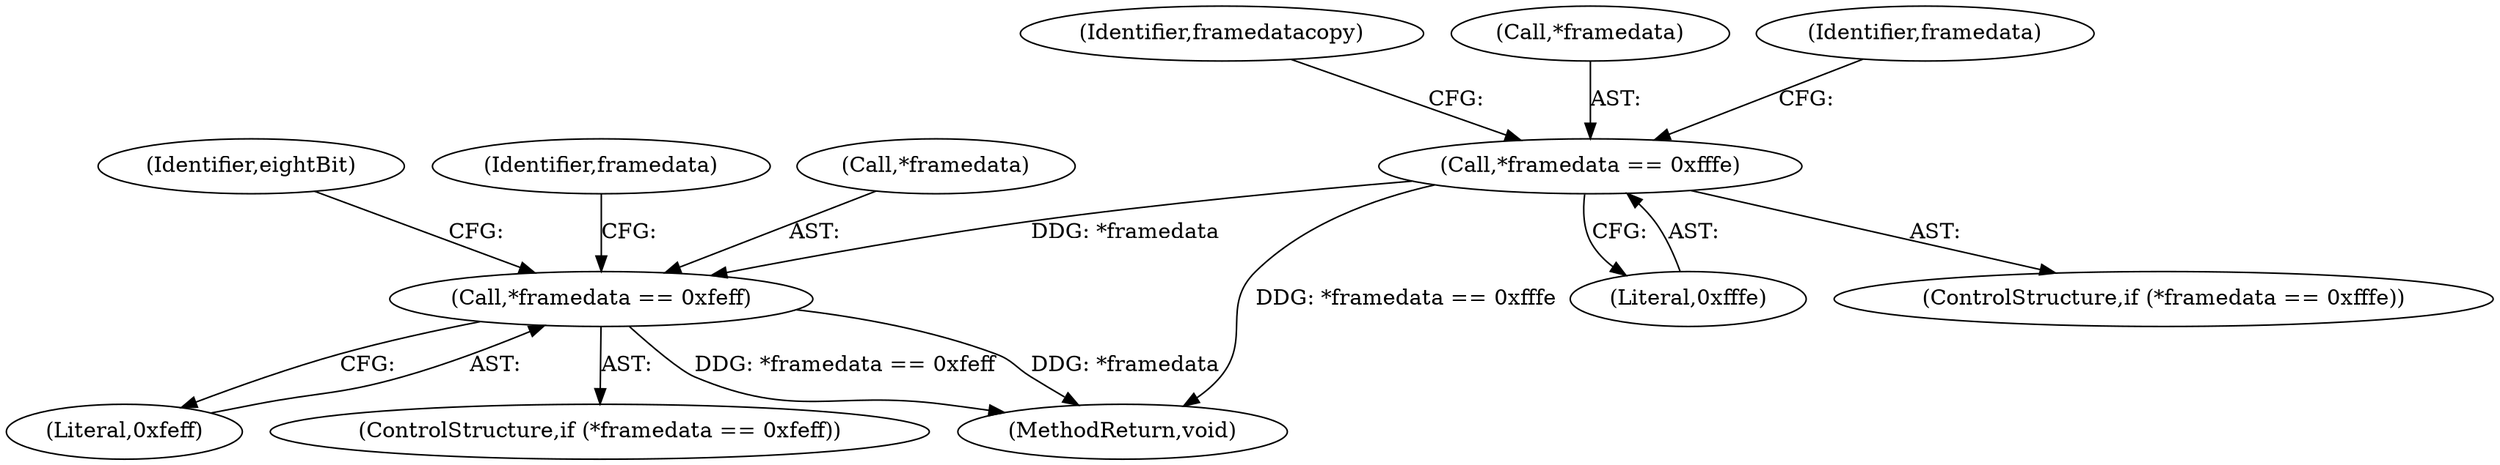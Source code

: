 digraph "0_Android_6d0249be2275fd4086783f259f4e2c54722a7c55_0@pointer" {
"1000326" [label="(Call,*framedata == 0xfffe)"];
"1000358" [label="(Call,*framedata == 0xfeff)"];
"1000326" [label="(Call,*framedata == 0xfffe)"];
"1000332" [label="(Identifier,framedatacopy)"];
"1000361" [label="(Literal,0xfeff)"];
"1000357" [label="(ControlStructure,if (*framedata == 0xfeff))"];
"1000436" [label="(MethodReturn,void)"];
"1000369" [label="(Identifier,eightBit)"];
"1000327" [label="(Call,*framedata)"];
"1000329" [label="(Literal,0xfffe)"];
"1000364" [label="(Identifier,framedata)"];
"1000358" [label="(Call,*framedata == 0xfeff)"];
"1000360" [label="(Identifier,framedata)"];
"1000359" [label="(Call,*framedata)"];
"1000325" [label="(ControlStructure,if (*framedata == 0xfffe))"];
"1000326" -> "1000325"  [label="AST: "];
"1000326" -> "1000329"  [label="CFG: "];
"1000327" -> "1000326"  [label="AST: "];
"1000329" -> "1000326"  [label="AST: "];
"1000332" -> "1000326"  [label="CFG: "];
"1000360" -> "1000326"  [label="CFG: "];
"1000326" -> "1000436"  [label="DDG: *framedata == 0xfffe"];
"1000326" -> "1000358"  [label="DDG: *framedata"];
"1000358" -> "1000357"  [label="AST: "];
"1000358" -> "1000361"  [label="CFG: "];
"1000359" -> "1000358"  [label="AST: "];
"1000361" -> "1000358"  [label="AST: "];
"1000364" -> "1000358"  [label="CFG: "];
"1000369" -> "1000358"  [label="CFG: "];
"1000358" -> "1000436"  [label="DDG: *framedata == 0xfeff"];
"1000358" -> "1000436"  [label="DDG: *framedata"];
}
